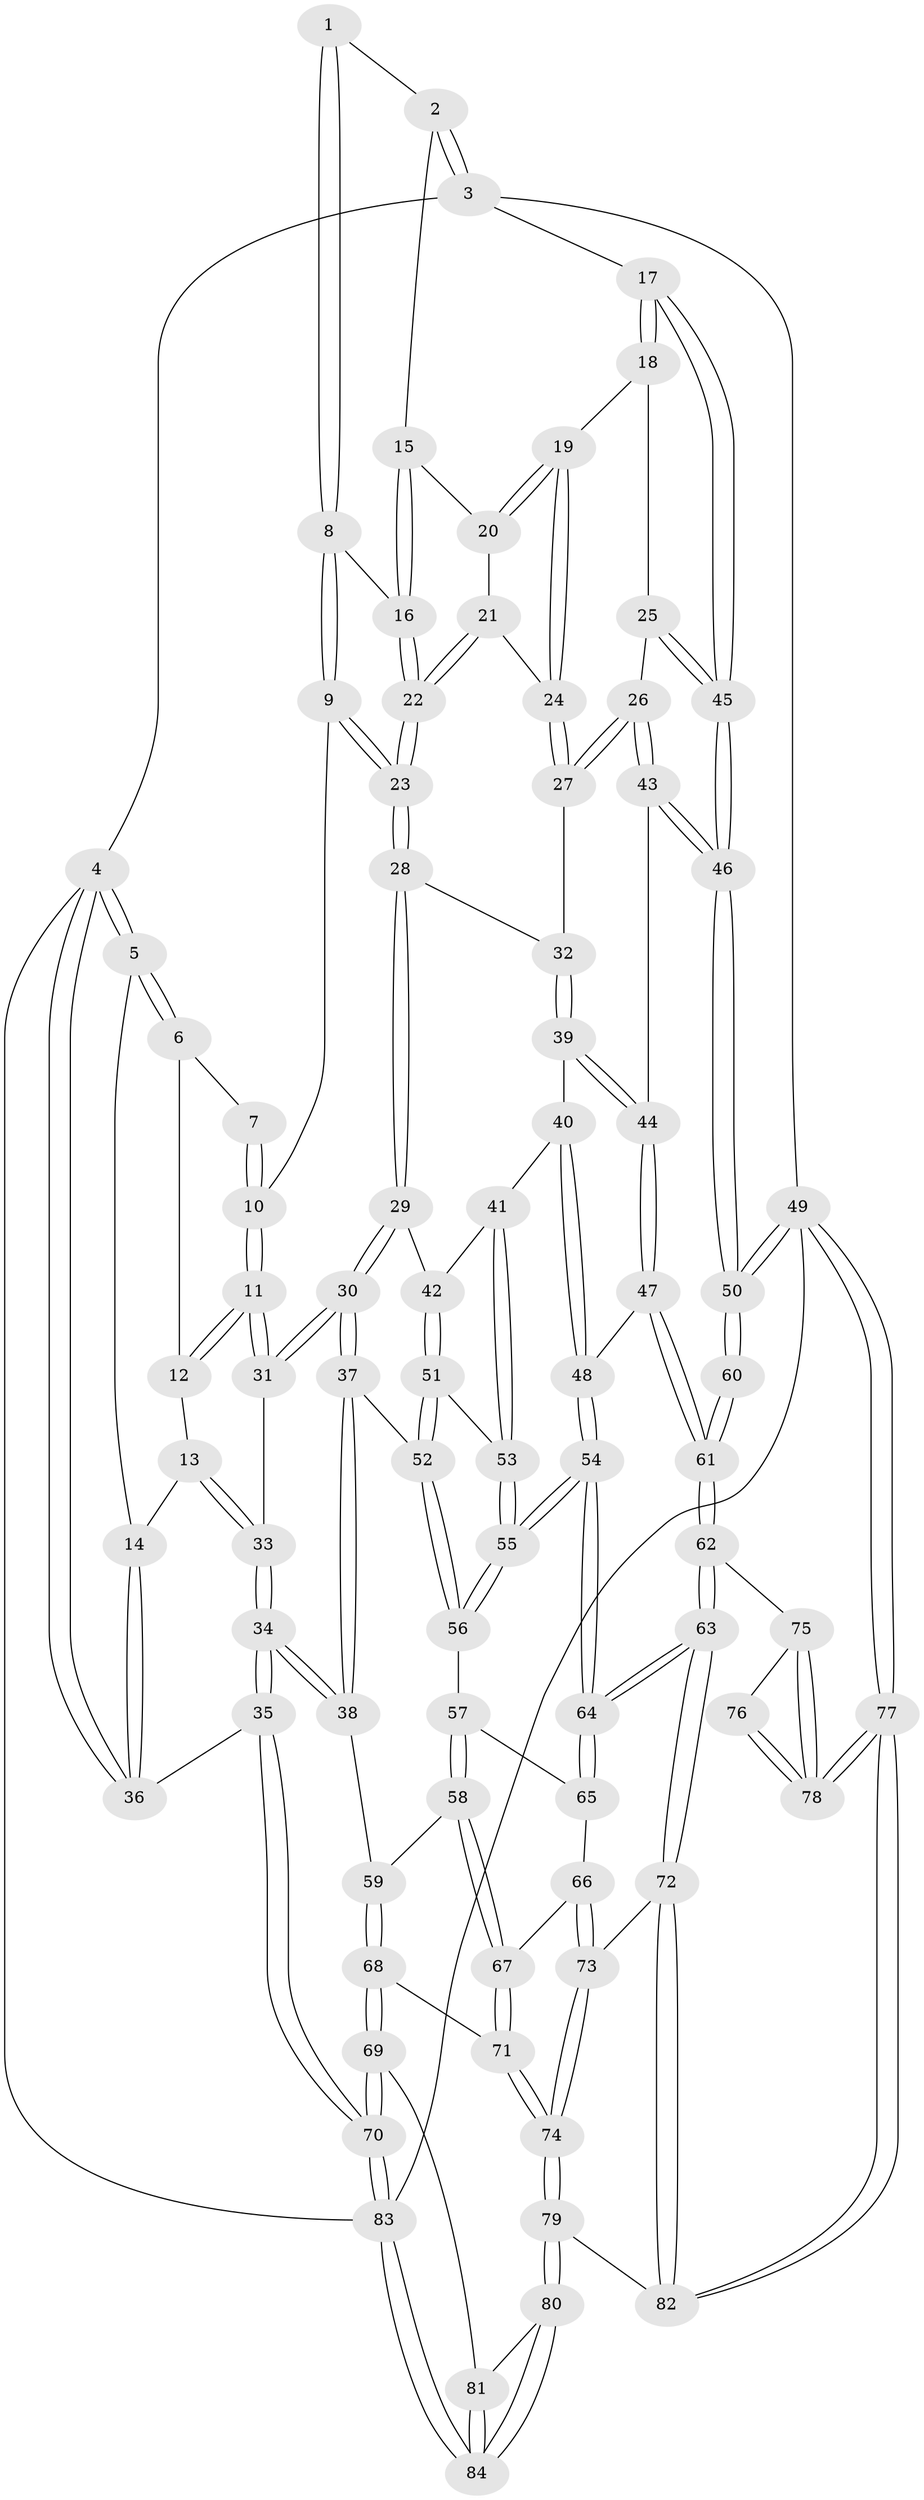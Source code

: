 // coarse degree distribution, {3: 0.56, 4: 0.38, 6: 0.02, 1: 0.02, 5: 0.02}
// Generated by graph-tools (version 1.1) at 2025/38/03/04/25 23:38:28]
// undirected, 84 vertices, 207 edges
graph export_dot {
  node [color=gray90,style=filled];
  1 [pos="+0.5202099070613799+0"];
  2 [pos="+0.8223001672290643+0"];
  3 [pos="+1+0"];
  4 [pos="+0+0"];
  5 [pos="+0+0"];
  6 [pos="+0.1367892521150503+0"];
  7 [pos="+0.14124572021726478+0"];
  8 [pos="+0.49647778040264295+0.04606878815826769"];
  9 [pos="+0.42710416627820963+0.12163130668878301"];
  10 [pos="+0.39160905417955144+0.14627888939680841"];
  11 [pos="+0.3454389506705754+0.20038031267657605"];
  12 [pos="+0.15008104634606836+0"];
  13 [pos="+0.14538076543835776+0.18662417305216444"];
  14 [pos="+0.10963247695924748+0.19247519905614052"];
  15 [pos="+0.7706156717375492+0"];
  16 [pos="+0.6242698669619986+0.1276834120034958"];
  17 [pos="+1+0"];
  18 [pos="+0.9657283512778622+0.14454496817648801"];
  19 [pos="+0.8927942385075325+0.16598385395321757"];
  20 [pos="+0.7884972925358097+0.06581512960207997"];
  21 [pos="+0.7517428095404652+0.17347116159519874"];
  22 [pos="+0.655735302703307+0.2260139326099345"];
  23 [pos="+0.6415306115920559+0.2861639348066305"];
  24 [pos="+0.8519852396142481+0.21567664492941974"];
  25 [pos="+0.945735848742571+0.3546361243786197"];
  26 [pos="+0.9022596266953297+0.3654089756357967"];
  27 [pos="+0.8434677813841069+0.3169029731595144"];
  28 [pos="+0.6413438809544009+0.2909319702017231"];
  29 [pos="+0.44790441306460443+0.36745238684973597"];
  30 [pos="+0.4432916296110916+0.3680665947641744"];
  31 [pos="+0.34227121689941015+0.2057122638095756"];
  32 [pos="+0.6775750999843565+0.3241735973983603"];
  33 [pos="+0.20306464272515293+0.22090197643321927"];
  34 [pos="+0.15926398838993297+0.5367080324787262"];
  35 [pos="+0+0.6502360331402478"];
  36 [pos="+0+0.29617402602540943"];
  37 [pos="+0.41564357752666675+0.42391468413279887"];
  38 [pos="+0.2306434282369359+0.541628854260075"];
  39 [pos="+0.6835358310037933+0.37143476464910813"];
  40 [pos="+0.6705291597774533+0.4447483756210731"];
  41 [pos="+0.6198712548252273+0.4809522203321266"];
  42 [pos="+0.5047428976485788+0.4119693109731671"];
  43 [pos="+0.863944943777145+0.4958438001987492"];
  44 [pos="+0.8578490483122746+0.502653610578049"];
  45 [pos="+1+0.3734895673555604"];
  46 [pos="+1+0.5632770400585778"];
  47 [pos="+0.8357228775001555+0.54789986002577"];
  48 [pos="+0.7521653206448842+0.5632990934149933"];
  49 [pos="+1+1"];
  50 [pos="+1+0.8129515253299311"];
  51 [pos="+0.5718700469492815+0.5114558423399087"];
  52 [pos="+0.4681601490599403+0.511977833781626"];
  53 [pos="+0.6013740968750909+0.5225160633357208"];
  54 [pos="+0.6300887953063615+0.6741165613248016"];
  55 [pos="+0.6111029523636019+0.65227502957445"];
  56 [pos="+0.49509094806668486+0.5975012739573808"];
  57 [pos="+0.4120945649421532+0.6440194814879096"];
  58 [pos="+0.36229149776108904+0.6515564805959566"];
  59 [pos="+0.28938970687583815+0.6016239643779262"];
  60 [pos="+1+0.7402606750812112"];
  61 [pos="+0.9077434209971806+0.6764581621322749"];
  62 [pos="+0.6804751908429774+0.7857078001747478"];
  63 [pos="+0.6407485464737845+0.7792858758738073"];
  64 [pos="+0.6344419182760335+0.7493174061132412"];
  65 [pos="+0.46115551073891153+0.7027054260121115"];
  66 [pos="+0.4108600528207727+0.778976068388821"];
  67 [pos="+0.37876252801219246+0.7791927507634955"];
  68 [pos="+0.27508483647398435+0.830567534551391"];
  69 [pos="+0.24362169628939376+0.8360073103496193"];
  70 [pos="+0+0.6889880647639347"];
  71 [pos="+0.3299539429487225+0.8342549625558265"];
  72 [pos="+0.6275743692796948+0.7970492549134565"];
  73 [pos="+0.49059201497662985+0.7962758530740188"];
  74 [pos="+0.3916885357226257+0.9331077543627528"];
  75 [pos="+0.7381498971508036+0.8238905926026168"];
  76 [pos="+0.9056555921060705+0.7981323033325071"];
  77 [pos="+1+1"];
  78 [pos="+0.8130993171825267+0.9035817037387247"];
  79 [pos="+0.4868090183630308+1"];
  80 [pos="+0.4374584504212174+1"];
  81 [pos="+0.23636817438947422+0.9109315905703947"];
  82 [pos="+0.5354807676942518+1"];
  83 [pos="+0+1"];
  84 [pos="+0+1"];
  1 -- 2;
  1 -- 8;
  1 -- 8;
  2 -- 3;
  2 -- 3;
  2 -- 15;
  3 -- 4;
  3 -- 17;
  3 -- 49;
  4 -- 5;
  4 -- 5;
  4 -- 36;
  4 -- 36;
  4 -- 83;
  5 -- 6;
  5 -- 6;
  5 -- 14;
  6 -- 7;
  6 -- 12;
  7 -- 10;
  7 -- 10;
  8 -- 9;
  8 -- 9;
  8 -- 16;
  9 -- 10;
  9 -- 23;
  9 -- 23;
  10 -- 11;
  10 -- 11;
  11 -- 12;
  11 -- 12;
  11 -- 31;
  11 -- 31;
  12 -- 13;
  13 -- 14;
  13 -- 33;
  13 -- 33;
  14 -- 36;
  14 -- 36;
  15 -- 16;
  15 -- 16;
  15 -- 20;
  16 -- 22;
  16 -- 22;
  17 -- 18;
  17 -- 18;
  17 -- 45;
  17 -- 45;
  18 -- 19;
  18 -- 25;
  19 -- 20;
  19 -- 20;
  19 -- 24;
  19 -- 24;
  20 -- 21;
  21 -- 22;
  21 -- 22;
  21 -- 24;
  22 -- 23;
  22 -- 23;
  23 -- 28;
  23 -- 28;
  24 -- 27;
  24 -- 27;
  25 -- 26;
  25 -- 45;
  25 -- 45;
  26 -- 27;
  26 -- 27;
  26 -- 43;
  26 -- 43;
  27 -- 32;
  28 -- 29;
  28 -- 29;
  28 -- 32;
  29 -- 30;
  29 -- 30;
  29 -- 42;
  30 -- 31;
  30 -- 31;
  30 -- 37;
  30 -- 37;
  31 -- 33;
  32 -- 39;
  32 -- 39;
  33 -- 34;
  33 -- 34;
  34 -- 35;
  34 -- 35;
  34 -- 38;
  34 -- 38;
  35 -- 36;
  35 -- 70;
  35 -- 70;
  37 -- 38;
  37 -- 38;
  37 -- 52;
  38 -- 59;
  39 -- 40;
  39 -- 44;
  39 -- 44;
  40 -- 41;
  40 -- 48;
  40 -- 48;
  41 -- 42;
  41 -- 53;
  41 -- 53;
  42 -- 51;
  42 -- 51;
  43 -- 44;
  43 -- 46;
  43 -- 46;
  44 -- 47;
  44 -- 47;
  45 -- 46;
  45 -- 46;
  46 -- 50;
  46 -- 50;
  47 -- 48;
  47 -- 61;
  47 -- 61;
  48 -- 54;
  48 -- 54;
  49 -- 50;
  49 -- 50;
  49 -- 77;
  49 -- 77;
  49 -- 83;
  50 -- 60;
  50 -- 60;
  51 -- 52;
  51 -- 52;
  51 -- 53;
  52 -- 56;
  52 -- 56;
  53 -- 55;
  53 -- 55;
  54 -- 55;
  54 -- 55;
  54 -- 64;
  54 -- 64;
  55 -- 56;
  55 -- 56;
  56 -- 57;
  57 -- 58;
  57 -- 58;
  57 -- 65;
  58 -- 59;
  58 -- 67;
  58 -- 67;
  59 -- 68;
  59 -- 68;
  60 -- 61;
  60 -- 61;
  61 -- 62;
  61 -- 62;
  62 -- 63;
  62 -- 63;
  62 -- 75;
  63 -- 64;
  63 -- 64;
  63 -- 72;
  63 -- 72;
  64 -- 65;
  64 -- 65;
  65 -- 66;
  66 -- 67;
  66 -- 73;
  66 -- 73;
  67 -- 71;
  67 -- 71;
  68 -- 69;
  68 -- 69;
  68 -- 71;
  69 -- 70;
  69 -- 70;
  69 -- 81;
  70 -- 83;
  70 -- 83;
  71 -- 74;
  71 -- 74;
  72 -- 73;
  72 -- 82;
  72 -- 82;
  73 -- 74;
  73 -- 74;
  74 -- 79;
  74 -- 79;
  75 -- 76;
  75 -- 78;
  75 -- 78;
  76 -- 78;
  76 -- 78;
  77 -- 78;
  77 -- 78;
  77 -- 82;
  77 -- 82;
  79 -- 80;
  79 -- 80;
  79 -- 82;
  80 -- 81;
  80 -- 84;
  80 -- 84;
  81 -- 84;
  81 -- 84;
  83 -- 84;
  83 -- 84;
}
